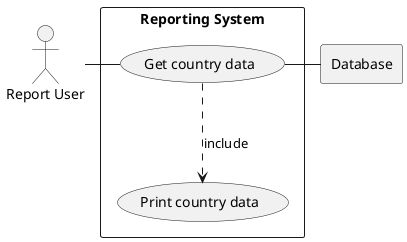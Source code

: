 @startuml

actor user as "Report User"

rectangle Database

rectangle "Reporting System" {
    usecase UC1 as "Get country data"

    usecase UC1a as "Print country data"

    user - UC1
    UC1 ..> UC1a : include
    UC1 - Database
}

@enduml